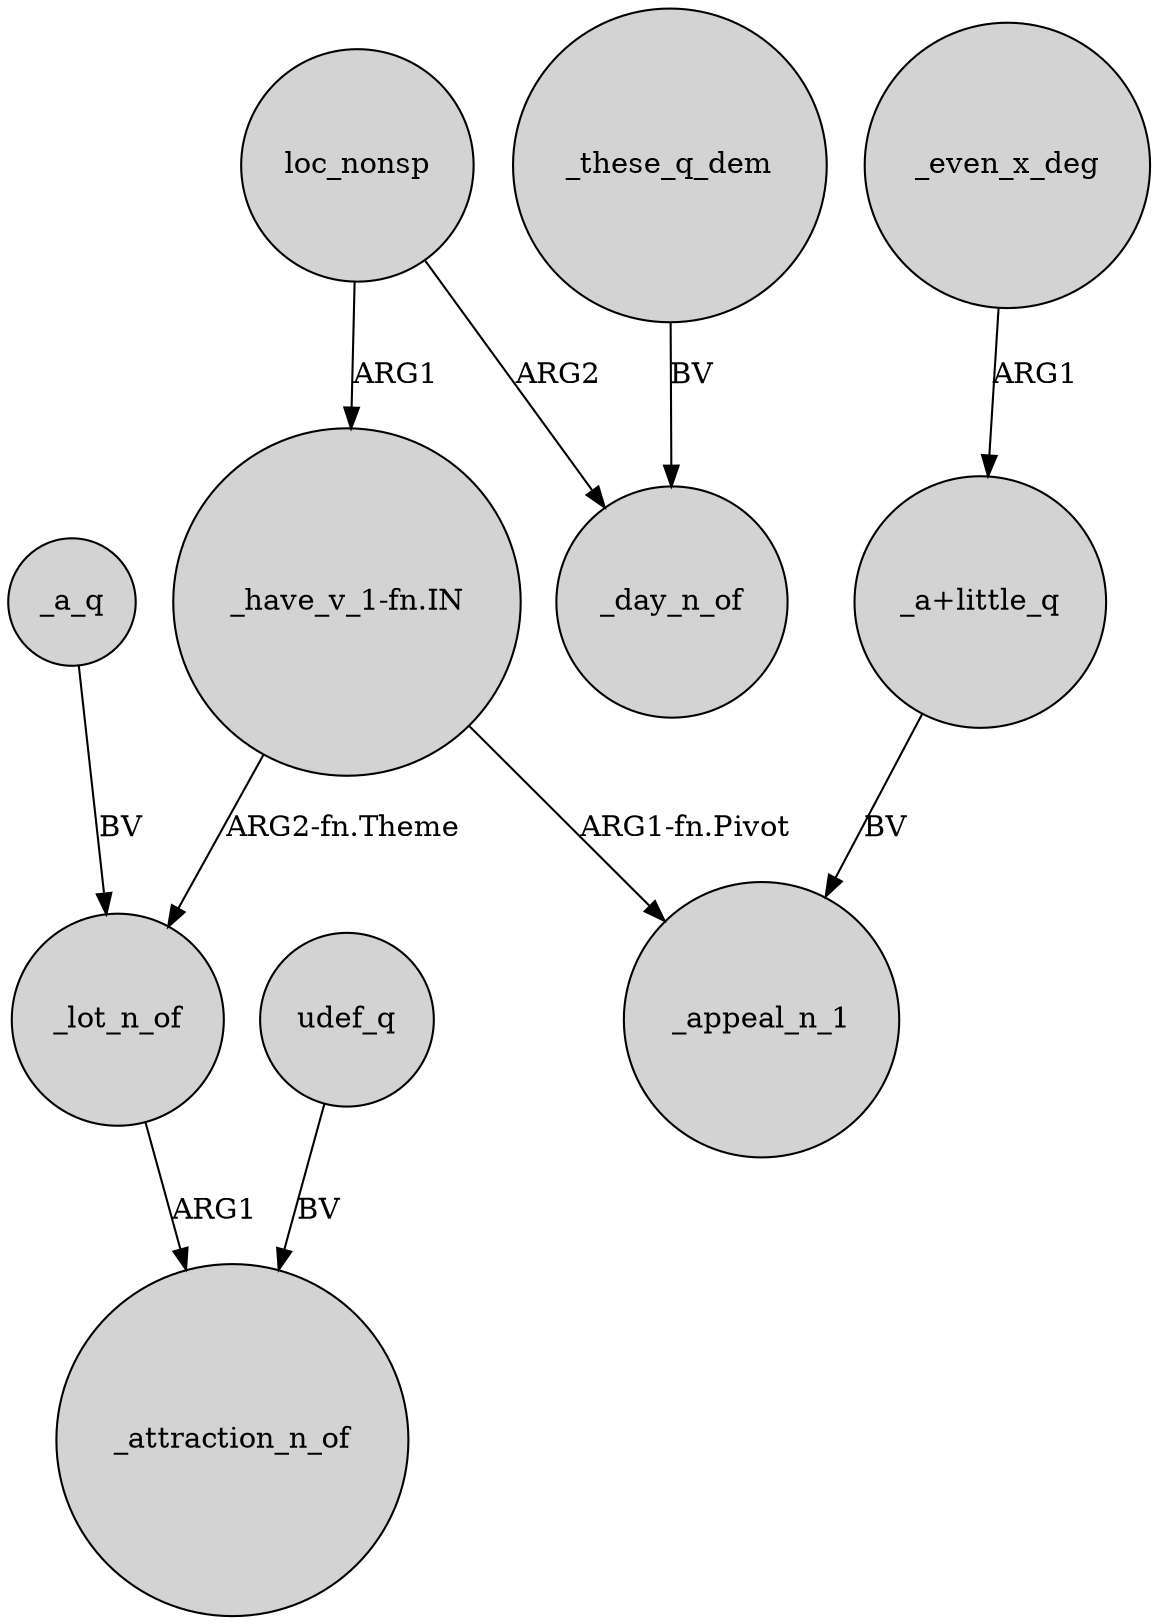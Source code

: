 digraph {
	node [shape=circle style=filled]
	_a_q -> _lot_n_of [label=BV]
	"_have_v_1-fn.IN" -> _lot_n_of [label="ARG2-fn.Theme"]
	_lot_n_of -> _attraction_n_of [label=ARG1]
	udef_q -> _attraction_n_of [label=BV]
	_even_x_deg -> "_a+little_q" [label=ARG1]
	"_have_v_1-fn.IN" -> _appeal_n_1 [label="ARG1-fn.Pivot"]
	_these_q_dem -> _day_n_of [label=BV]
	loc_nonsp -> "_have_v_1-fn.IN" [label=ARG1]
	"_a+little_q" -> _appeal_n_1 [label=BV]
	loc_nonsp -> _day_n_of [label=ARG2]
}
